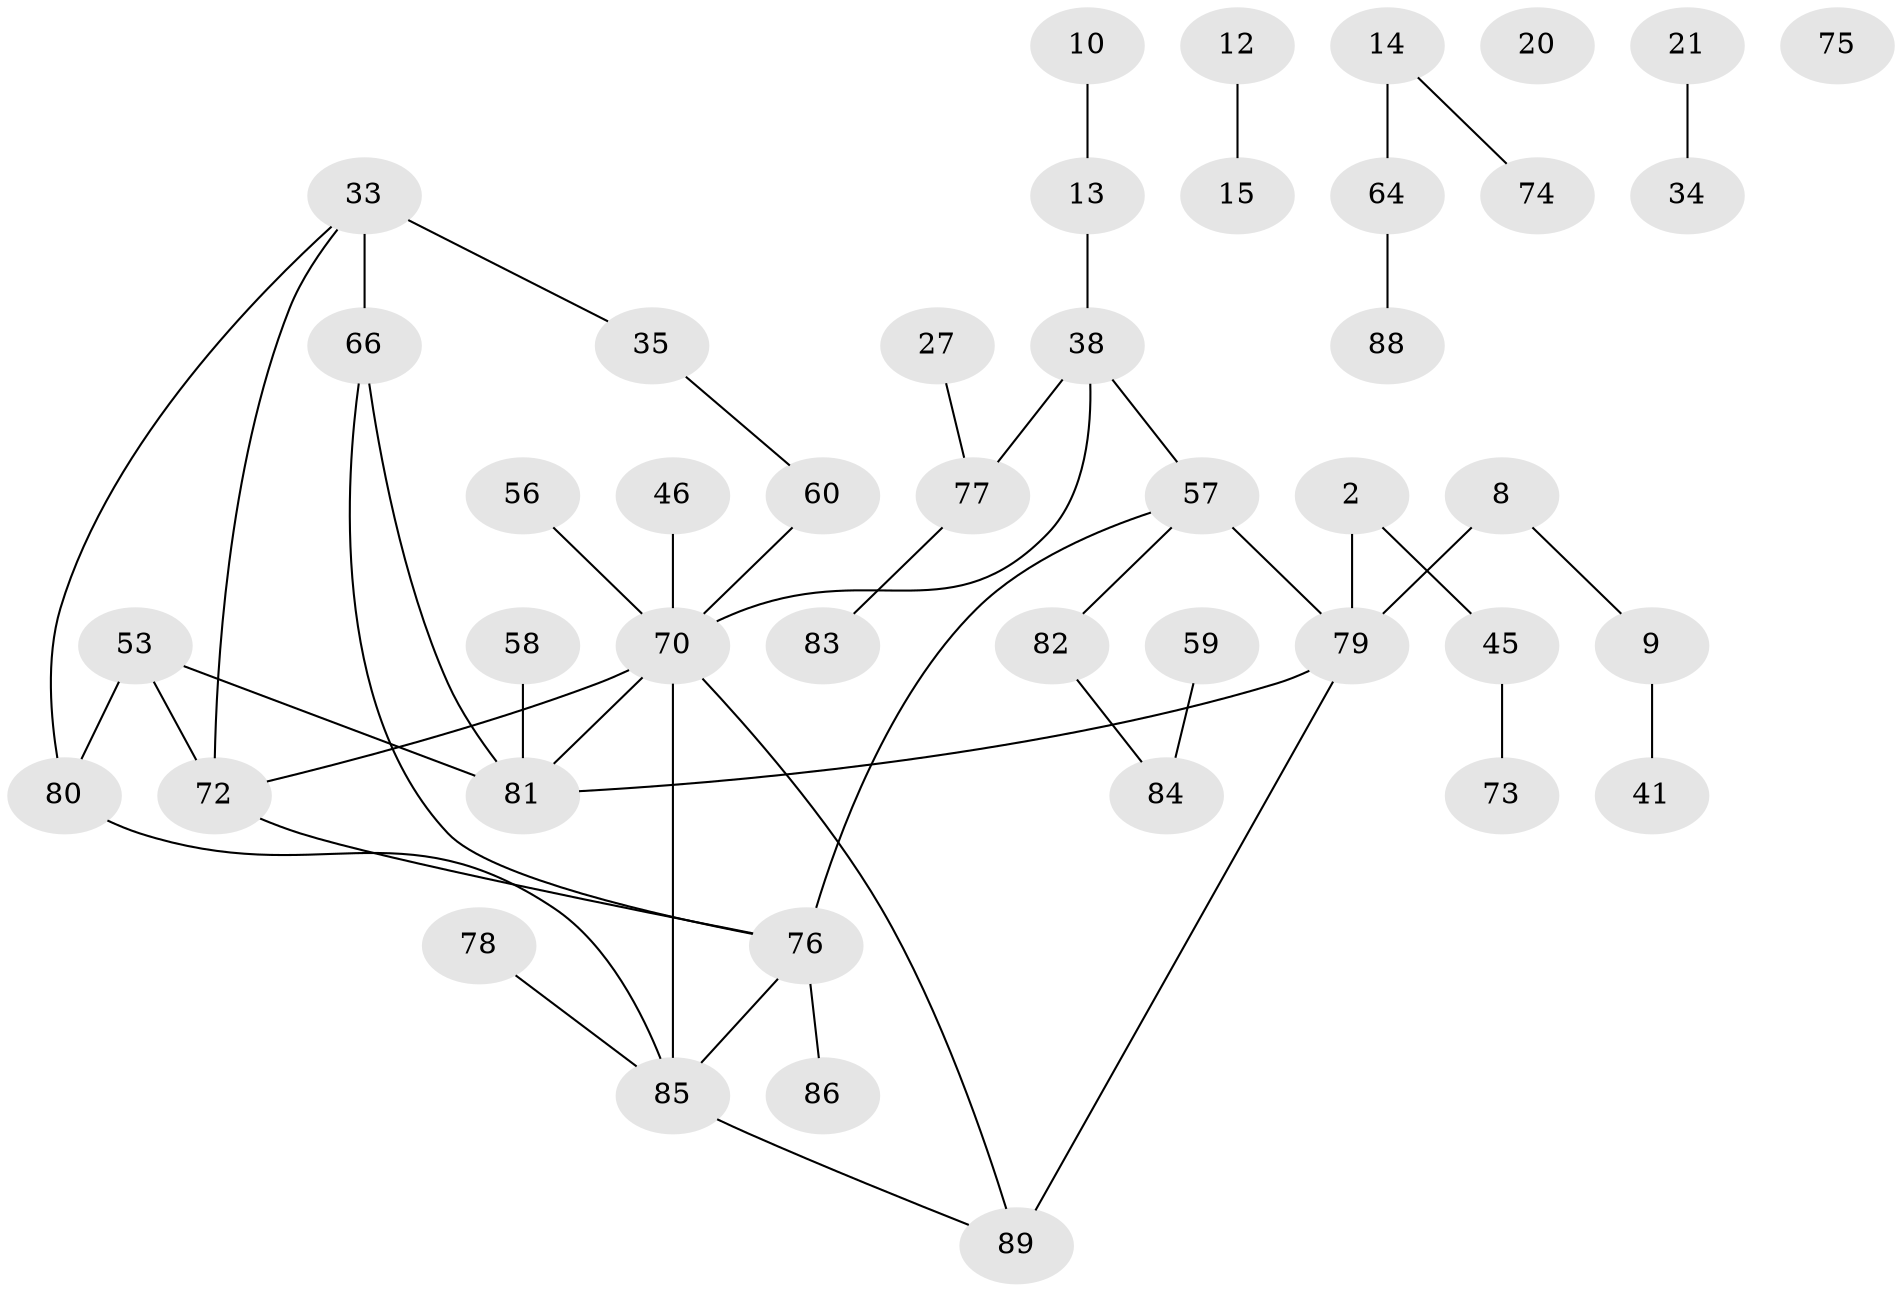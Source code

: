 // original degree distribution, {1: 0.23595505617977527, 2: 0.3146067415730337, 3: 0.2808988764044944, 5: 0.06741573033707865, 0: 0.02247191011235955, 4: 0.07865168539325842}
// Generated by graph-tools (version 1.1) at 2025/40/03/09/25 04:40:32]
// undirected, 44 vertices, 49 edges
graph export_dot {
graph [start="1"]
  node [color=gray90,style=filled];
  2;
  8 [super="+3"];
  9;
  10;
  12;
  13;
  14;
  15;
  20;
  21;
  27;
  33 [super="+5+19"];
  34;
  35;
  38;
  41;
  45;
  46;
  53;
  56;
  57 [super="+32+51"];
  58;
  59;
  60;
  64;
  66 [super="+23+26+62"];
  70 [super="+42+54+65"];
  72 [super="+31"];
  73;
  74;
  75;
  76 [super="+69"];
  77 [super="+39"];
  78;
  79 [super="+40+16"];
  80 [super="+25"];
  81 [super="+68"];
  82 [super="+1"];
  83;
  84 [super="+22+43"];
  85 [super="+50+61"];
  86;
  88;
  89 [super="+71+87"];
  2 -- 45;
  2 -- 79;
  8 -- 79 [weight=3];
  8 -- 9;
  9 -- 41;
  10 -- 13;
  12 -- 15;
  13 -- 38;
  14 -- 64;
  14 -- 74;
  21 -- 34;
  27 -- 77;
  33 -- 80;
  33 -- 72;
  33 -- 66 [weight=2];
  33 -- 35;
  35 -- 60;
  38 -- 57;
  38 -- 77 [weight=2];
  38 -- 70;
  45 -- 73;
  46 -- 70;
  53 -- 72 [weight=2];
  53 -- 80;
  53 -- 81 [weight=2];
  56 -- 70;
  57 -- 82;
  57 -- 79 [weight=2];
  57 -- 76 [weight=2];
  58 -- 81;
  59 -- 84;
  60 -- 70;
  64 -- 88;
  66 -- 81;
  66 -- 76;
  70 -- 81 [weight=2];
  70 -- 85 [weight=3];
  70 -- 72;
  70 -- 89;
  72 -- 76;
  76 -- 85;
  76 -- 86;
  77 -- 83;
  78 -- 85;
  79 -- 89;
  79 -- 81;
  80 -- 85;
  82 -- 84;
  85 -- 89;
}
